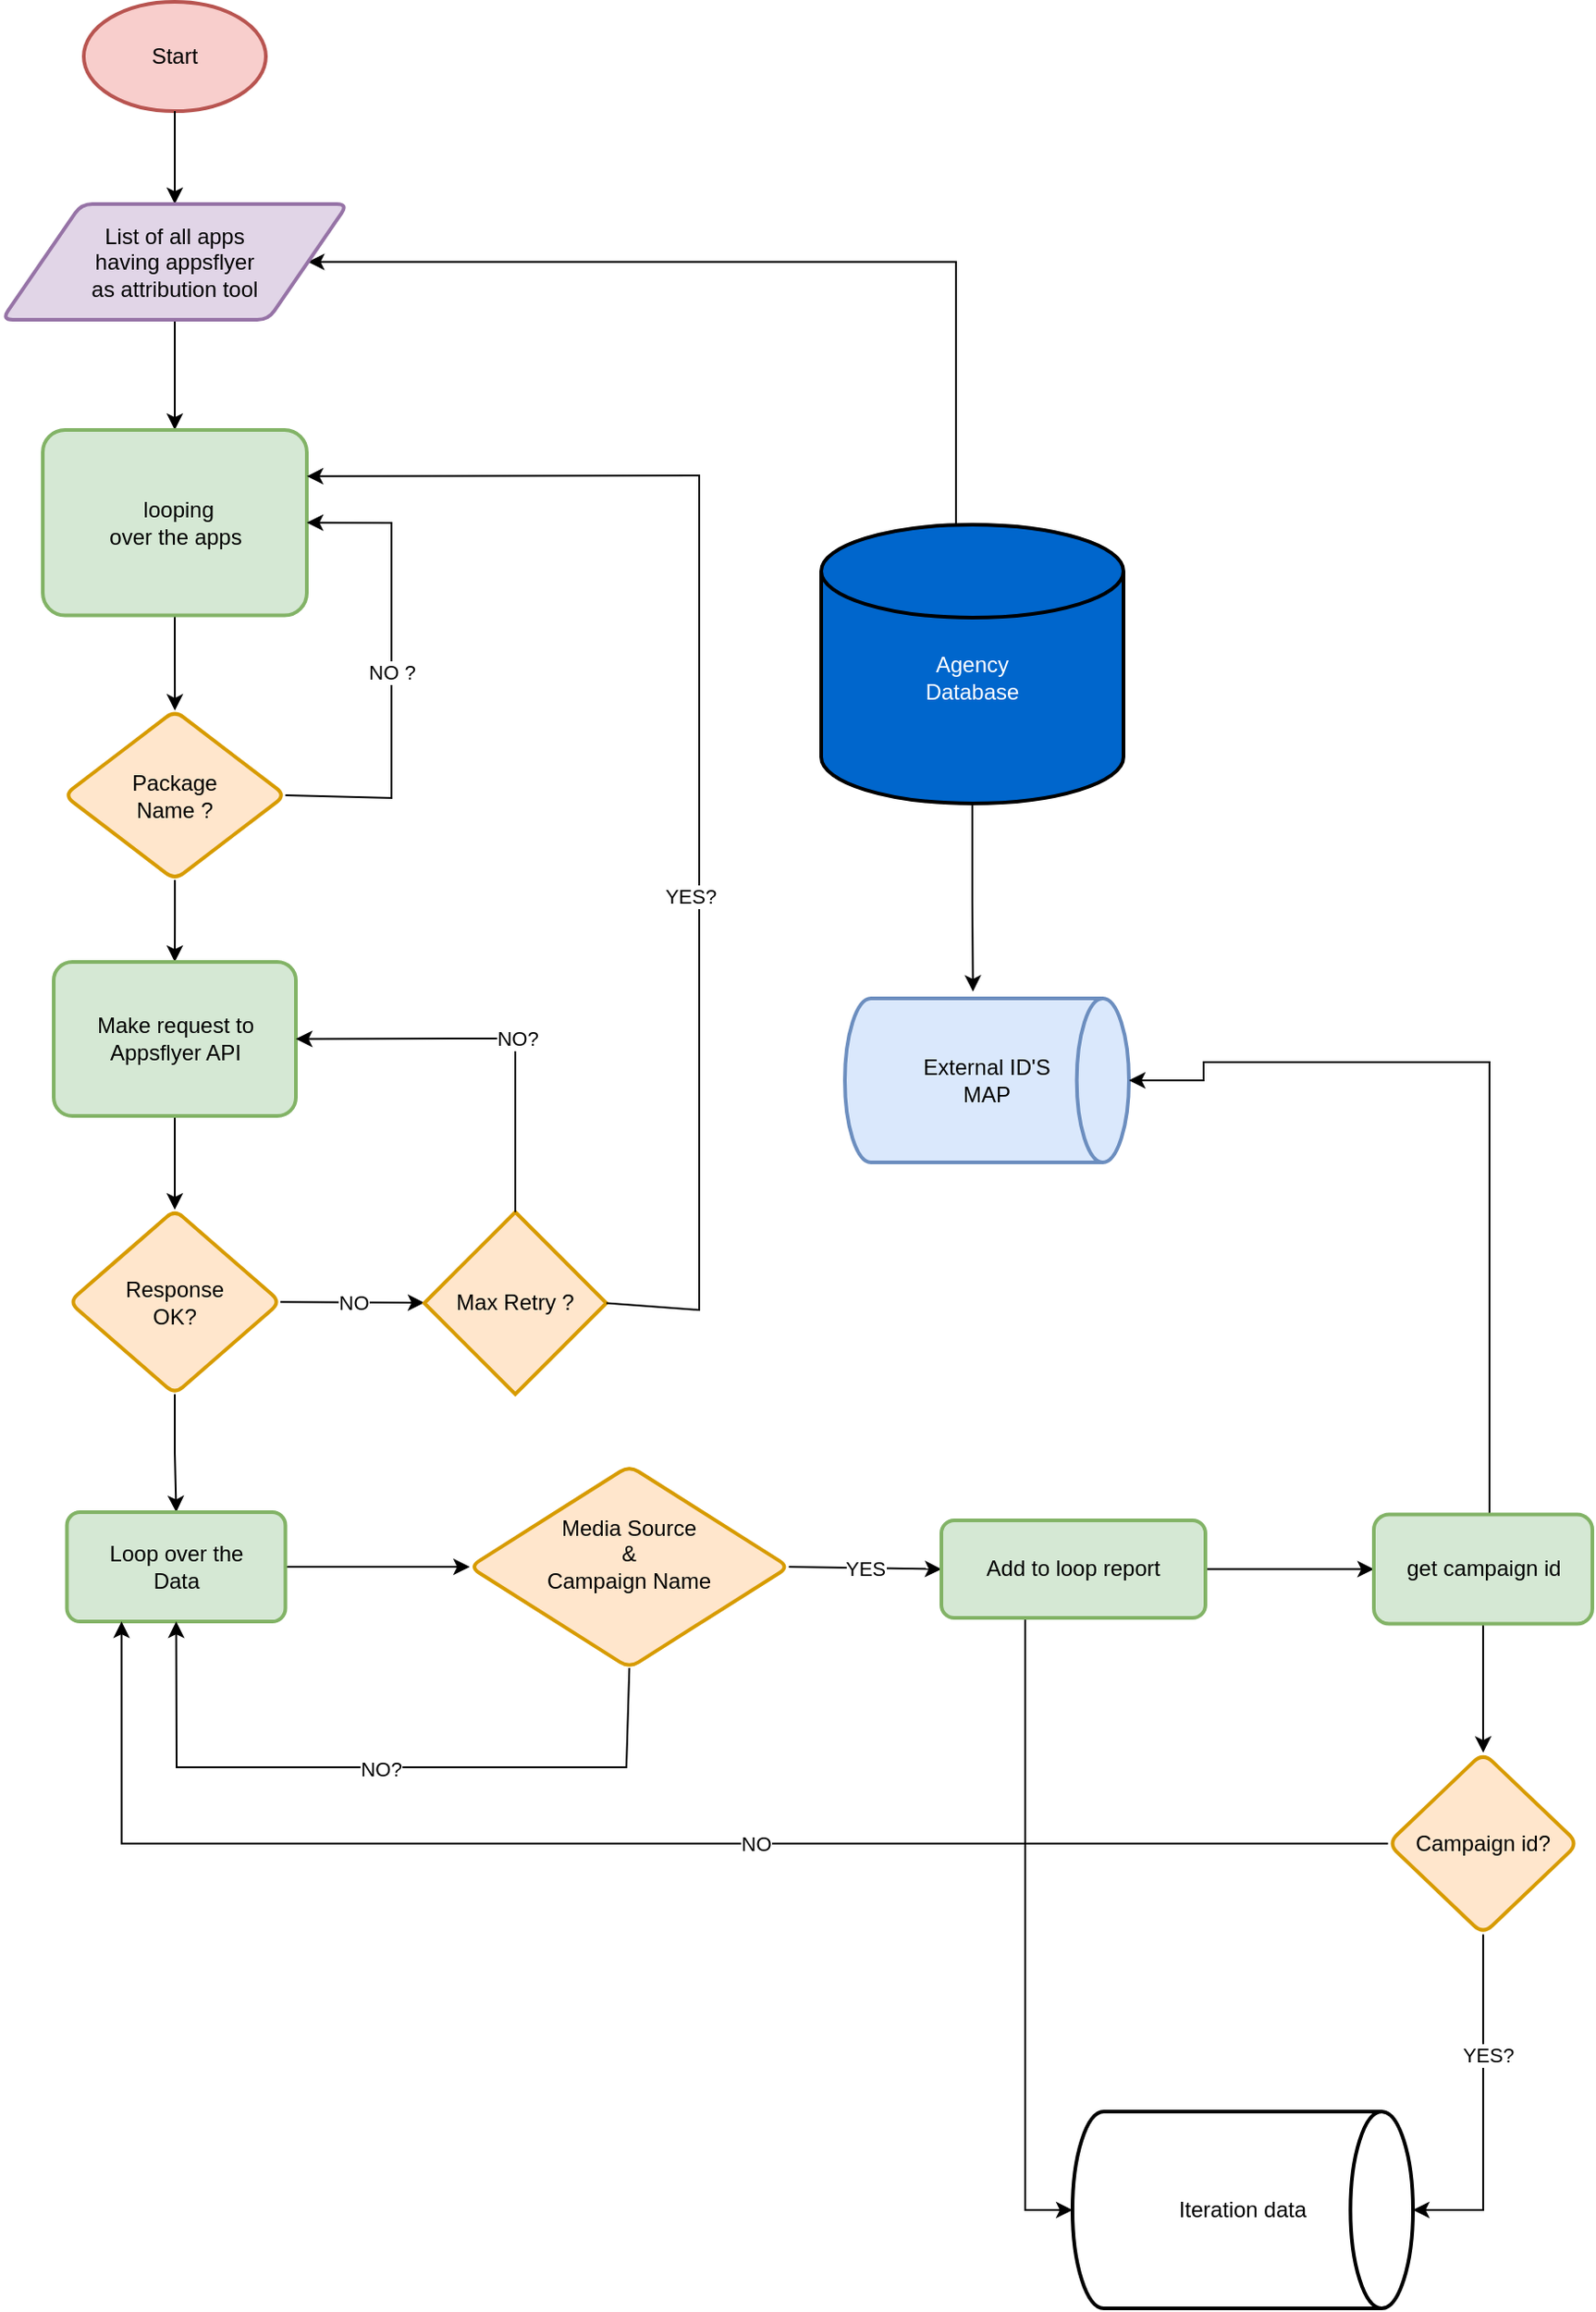 <mxfile version="21.6.6" type="github">
  <diagram id="C5RBs43oDa-KdzZeNtuy" name="Page-1">
    <mxGraphModel dx="2405" dy="1114" grid="0" gridSize="13" guides="1" tooltips="1" connect="1" arrows="1" fold="1" page="1" pageScale="1" pageWidth="827" pageHeight="1169" background="#ffffff" math="0" shadow="0">
      <root>
        <mxCell id="WIyWlLk6GJQsqaUBKTNV-0" />
        <mxCell id="WIyWlLk6GJQsqaUBKTNV-1" parent="WIyWlLk6GJQsqaUBKTNV-0" />
        <mxCell id="5cfgDj9ZJlleOXA8Xs8b-1" value="Start" style="strokeWidth=2;html=1;shape=mxgraph.flowchart.start_1;whiteSpace=wrap;fillColor=#f8cecc;strokeColor=#b85450;" vertex="1" parent="WIyWlLk6GJQsqaUBKTNV-1">
          <mxGeometry x="-467" y="49" width="100" height="60" as="geometry" />
        </mxCell>
        <mxCell id="5cfgDj9ZJlleOXA8Xs8b-2" value="" style="edgeStyle=none;orthogonalLoop=1;jettySize=auto;html=1;rounded=0;exitX=0.5;exitY=1;exitDx=0;exitDy=0;exitPerimeter=0;entryX=0.5;entryY=0;entryDx=0;entryDy=0;" edge="1" parent="WIyWlLk6GJQsqaUBKTNV-1" source="5cfgDj9ZJlleOXA8Xs8b-1" target="5cfgDj9ZJlleOXA8Xs8b-5">
          <mxGeometry width="100" relative="1" as="geometry">
            <mxPoint x="-720" y="130" as="sourcePoint" />
            <mxPoint x="-417" y="184" as="targetPoint" />
            <Array as="points" />
          </mxGeometry>
        </mxCell>
        <mxCell id="5cfgDj9ZJlleOXA8Xs8b-9" style="edgeStyle=orthogonalEdgeStyle;rounded=0;orthogonalLoop=1;jettySize=auto;html=1;entryX=1;entryY=0.5;entryDx=0;entryDy=0;exitX=0.452;exitY=0.331;exitDx=0;exitDy=0;exitPerimeter=0;" edge="1" parent="WIyWlLk6GJQsqaUBKTNV-1" source="5cfgDj9ZJlleOXA8Xs8b-3" target="5cfgDj9ZJlleOXA8Xs8b-5">
          <mxGeometry relative="1" as="geometry">
            <mxPoint x="12" y="583" as="sourcePoint" />
            <Array as="points">
              <mxPoint x="12" y="192" />
            </Array>
          </mxGeometry>
        </mxCell>
        <mxCell id="5cfgDj9ZJlleOXA8Xs8b-53" style="edgeStyle=orthogonalEdgeStyle;rounded=0;orthogonalLoop=1;jettySize=auto;html=1;entryX=0.451;entryY=-0.041;entryDx=0;entryDy=0;entryPerimeter=0;" edge="1" parent="WIyWlLk6GJQsqaUBKTNV-1" source="5cfgDj9ZJlleOXA8Xs8b-3" target="5cfgDj9ZJlleOXA8Xs8b-43">
          <mxGeometry relative="1" as="geometry" />
        </mxCell>
        <mxCell id="5cfgDj9ZJlleOXA8Xs8b-3" value="&lt;div&gt;&lt;font color=&quot;#ffffff&quot;&gt;&lt;br&gt;&lt;/font&gt;&lt;/div&gt;&lt;div&gt;&lt;font color=&quot;#ffffff&quot;&gt;Agency &lt;br&gt;&lt;/font&gt;&lt;/div&gt;&lt;div&gt;&lt;font color=&quot;#ffffff&quot;&gt;Database&lt;br&gt;&lt;/font&gt;&lt;/div&gt;" style="strokeWidth=2;html=1;shape=mxgraph.flowchart.database;whiteSpace=wrap;fillColor=#0066CC;" vertex="1" parent="WIyWlLk6GJQsqaUBKTNV-1">
          <mxGeometry x="-62" y="336" width="166" height="153" as="geometry" />
        </mxCell>
        <mxCell id="5cfgDj9ZJlleOXA8Xs8b-11" value="" style="edgeStyle=orthogonalEdgeStyle;rounded=0;orthogonalLoop=1;jettySize=auto;html=1;" edge="1" parent="WIyWlLk6GJQsqaUBKTNV-1" source="5cfgDj9ZJlleOXA8Xs8b-5" target="5cfgDj9ZJlleOXA8Xs8b-10">
          <mxGeometry relative="1" as="geometry" />
        </mxCell>
        <mxCell id="5cfgDj9ZJlleOXA8Xs8b-5" value="&lt;div&gt;List of all apps&lt;/div&gt;&lt;div&gt;having appsflyer&lt;/div&gt;&lt;div&gt;as attribution tool&lt;br&gt;&lt;/div&gt;" style="shape=parallelogram;html=1;strokeWidth=2;perimeter=parallelogramPerimeter;whiteSpace=wrap;rounded=1;arcSize=12;size=0.23;fillColor=#e1d5e7;strokeColor=#9673a6;" vertex="1" parent="WIyWlLk6GJQsqaUBKTNV-1">
          <mxGeometry x="-512" y="160" width="190" height="63.5" as="geometry" />
        </mxCell>
        <mxCell id="5cfgDj9ZJlleOXA8Xs8b-13" value="" style="edgeStyle=orthogonalEdgeStyle;rounded=0;orthogonalLoop=1;jettySize=auto;html=1;" edge="1" parent="WIyWlLk6GJQsqaUBKTNV-1" source="5cfgDj9ZJlleOXA8Xs8b-10" target="5cfgDj9ZJlleOXA8Xs8b-12">
          <mxGeometry relative="1" as="geometry" />
        </mxCell>
        <mxCell id="5cfgDj9ZJlleOXA8Xs8b-10" value="&lt;div&gt;&amp;nbsp;looping &lt;br&gt;&lt;/div&gt;&lt;div&gt;over the apps&lt;br&gt;&lt;/div&gt;" style="whiteSpace=wrap;html=1;strokeWidth=2;rounded=1;arcSize=12;fillColor=#d5e8d4;strokeColor=#82b366;" vertex="1" parent="WIyWlLk6GJQsqaUBKTNV-1">
          <mxGeometry x="-489.5" y="284" width="145" height="101.75" as="geometry" />
        </mxCell>
        <mxCell id="5cfgDj9ZJlleOXA8Xs8b-19" value="" style="edgeStyle=orthogonalEdgeStyle;rounded=0;orthogonalLoop=1;jettySize=auto;html=1;" edge="1" parent="WIyWlLk6GJQsqaUBKTNV-1" source="5cfgDj9ZJlleOXA8Xs8b-12" target="5cfgDj9ZJlleOXA8Xs8b-18">
          <mxGeometry relative="1" as="geometry" />
        </mxCell>
        <mxCell id="5cfgDj9ZJlleOXA8Xs8b-12" value="&lt;div&gt;Package &lt;br&gt;&lt;/div&gt;&lt;div&gt;Name ?&lt;br&gt;&lt;/div&gt;" style="rhombus;whiteSpace=wrap;html=1;strokeWidth=2;rounded=1;arcSize=12;fillColor=#ffe6cc;strokeColor=#d79b00;" vertex="1" parent="WIyWlLk6GJQsqaUBKTNV-1">
          <mxGeometry x="-477.75" y="438" width="121.5" height="93" as="geometry" />
        </mxCell>
        <mxCell id="5cfgDj9ZJlleOXA8Xs8b-15" value="" style="endArrow=classic;html=1;rounded=0;exitX=1;exitY=0.5;exitDx=0;exitDy=0;entryX=1;entryY=0.5;entryDx=0;entryDy=0;" edge="1" parent="WIyWlLk6GJQsqaUBKTNV-1" source="5cfgDj9ZJlleOXA8Xs8b-12" target="5cfgDj9ZJlleOXA8Xs8b-10">
          <mxGeometry relative="1" as="geometry">
            <mxPoint x="-357" y="637" as="sourcePoint" />
            <mxPoint x="-363" y="536" as="targetPoint" />
            <Array as="points">
              <mxPoint x="-298" y="486" />
              <mxPoint x="-298" y="335" />
            </Array>
          </mxGeometry>
        </mxCell>
        <mxCell id="5cfgDj9ZJlleOXA8Xs8b-16" value="NO ? " style="edgeLabel;resizable=0;html=1;align=center;verticalAlign=middle;" connectable="0" vertex="1" parent="5cfgDj9ZJlleOXA8Xs8b-15">
          <mxGeometry relative="1" as="geometry" />
        </mxCell>
        <mxCell id="5cfgDj9ZJlleOXA8Xs8b-21" value="" style="edgeStyle=orthogonalEdgeStyle;rounded=0;orthogonalLoop=1;jettySize=auto;html=1;" edge="1" parent="WIyWlLk6GJQsqaUBKTNV-1" source="5cfgDj9ZJlleOXA8Xs8b-18" target="5cfgDj9ZJlleOXA8Xs8b-20">
          <mxGeometry relative="1" as="geometry" />
        </mxCell>
        <mxCell id="5cfgDj9ZJlleOXA8Xs8b-18" value="&lt;div&gt;Make request to&lt;/div&gt;&lt;div&gt;Appsflyer API&lt;br&gt;&lt;/div&gt;" style="whiteSpace=wrap;html=1;fillColor=#d5e8d4;strokeColor=#82b366;strokeWidth=2;rounded=1;arcSize=12;" vertex="1" parent="WIyWlLk6GJQsqaUBKTNV-1">
          <mxGeometry x="-483.5" y="576" width="133" height="84.5" as="geometry" />
        </mxCell>
        <mxCell id="5cfgDj9ZJlleOXA8Xs8b-33" value="" style="edgeStyle=orthogonalEdgeStyle;rounded=0;orthogonalLoop=1;jettySize=auto;html=1;" edge="1" parent="WIyWlLk6GJQsqaUBKTNV-1" source="5cfgDj9ZJlleOXA8Xs8b-20" target="5cfgDj9ZJlleOXA8Xs8b-32">
          <mxGeometry relative="1" as="geometry" />
        </mxCell>
        <mxCell id="5cfgDj9ZJlleOXA8Xs8b-20" value="&lt;div&gt;Response&lt;/div&gt;&lt;div&gt;OK?&lt;br&gt;&lt;/div&gt;" style="rhombus;whiteSpace=wrap;html=1;fillColor=#ffe6cc;strokeColor=#d79b00;strokeWidth=2;rounded=1;arcSize=12;" vertex="1" parent="WIyWlLk6GJQsqaUBKTNV-1">
          <mxGeometry x="-475" y="712" width="116" height="101.25" as="geometry" />
        </mxCell>
        <mxCell id="5cfgDj9ZJlleOXA8Xs8b-22" value="" style="endArrow=classic;html=1;rounded=0;exitX=1;exitY=0.5;exitDx=0;exitDy=0;" edge="1" parent="WIyWlLk6GJQsqaUBKTNV-1" source="5cfgDj9ZJlleOXA8Xs8b-20" target="5cfgDj9ZJlleOXA8Xs8b-25">
          <mxGeometry relative="1" as="geometry">
            <mxPoint x="-361" y="763" as="sourcePoint" />
            <mxPoint x="-272" y="763" as="targetPoint" />
          </mxGeometry>
        </mxCell>
        <mxCell id="5cfgDj9ZJlleOXA8Xs8b-23" value="NO" style="edgeLabel;resizable=0;html=1;align=center;verticalAlign=middle;" connectable="0" vertex="1" parent="5cfgDj9ZJlleOXA8Xs8b-22">
          <mxGeometry relative="1" as="geometry" />
        </mxCell>
        <mxCell id="5cfgDj9ZJlleOXA8Xs8b-25" value="Max Retry ?" style="strokeWidth=2;html=1;shape=mxgraph.flowchart.decision;whiteSpace=wrap;fillColor=#ffe6cc;strokeColor=#d79b00;" vertex="1" parent="WIyWlLk6GJQsqaUBKTNV-1">
          <mxGeometry x="-280" y="713.25" width="100" height="100" as="geometry" />
        </mxCell>
        <mxCell id="5cfgDj9ZJlleOXA8Xs8b-26" value="" style="endArrow=classic;html=1;rounded=0;entryX=1;entryY=0.5;entryDx=0;entryDy=0;exitX=0.5;exitY=0;exitDx=0;exitDy=0;exitPerimeter=0;" edge="1" parent="WIyWlLk6GJQsqaUBKTNV-1" source="5cfgDj9ZJlleOXA8Xs8b-25" target="5cfgDj9ZJlleOXA8Xs8b-18">
          <mxGeometry relative="1" as="geometry">
            <mxPoint x="-236" y="710" as="sourcePoint" />
            <mxPoint x="-236" y="615" as="targetPoint" />
            <Array as="points">
              <mxPoint x="-230" y="618" />
            </Array>
          </mxGeometry>
        </mxCell>
        <mxCell id="5cfgDj9ZJlleOXA8Xs8b-27" value="NO?" style="edgeLabel;resizable=0;html=1;align=center;verticalAlign=middle;" connectable="0" vertex="1" parent="5cfgDj9ZJlleOXA8Xs8b-26">
          <mxGeometry relative="1" as="geometry">
            <mxPoint x="13" as="offset" />
          </mxGeometry>
        </mxCell>
        <mxCell id="5cfgDj9ZJlleOXA8Xs8b-30" value="" style="endArrow=classic;html=1;rounded=0;entryX=1;entryY=0.25;entryDx=0;entryDy=0;exitX=1;exitY=0.5;exitDx=0;exitDy=0;exitPerimeter=0;" edge="1" parent="WIyWlLk6GJQsqaUBKTNV-1" source="5cfgDj9ZJlleOXA8Xs8b-25" target="5cfgDj9ZJlleOXA8Xs8b-10">
          <mxGeometry relative="1" as="geometry">
            <mxPoint x="-180" y="763.25" as="sourcePoint" />
            <mxPoint x="-114" y="308" as="targetPoint" />
            <Array as="points">
              <mxPoint x="-129" y="767" />
              <mxPoint x="-129" y="309" />
            </Array>
          </mxGeometry>
        </mxCell>
        <mxCell id="5cfgDj9ZJlleOXA8Xs8b-31" value="YES?" style="edgeLabel;resizable=0;html=1;align=center;verticalAlign=middle;" connectable="0" vertex="1" parent="5cfgDj9ZJlleOXA8Xs8b-30">
          <mxGeometry relative="1" as="geometry">
            <mxPoint x="-5" y="84" as="offset" />
          </mxGeometry>
        </mxCell>
        <mxCell id="5cfgDj9ZJlleOXA8Xs8b-35" value="" style="edgeStyle=orthogonalEdgeStyle;rounded=0;orthogonalLoop=1;jettySize=auto;html=1;" edge="1" parent="WIyWlLk6GJQsqaUBKTNV-1" source="5cfgDj9ZJlleOXA8Xs8b-32" target="5cfgDj9ZJlleOXA8Xs8b-34">
          <mxGeometry relative="1" as="geometry" />
        </mxCell>
        <mxCell id="5cfgDj9ZJlleOXA8Xs8b-32" value="&lt;div&gt;Loop over the&lt;/div&gt;&lt;div&gt;Data &lt;br&gt;&lt;/div&gt;" style="whiteSpace=wrap;html=1;fillColor=#d5e8d4;strokeColor=#82b366;strokeWidth=2;rounded=1;arcSize=12;" vertex="1" parent="WIyWlLk6GJQsqaUBKTNV-1">
          <mxGeometry x="-476.25" y="878.005" width="120" height="60" as="geometry" />
        </mxCell>
        <mxCell id="5cfgDj9ZJlleOXA8Xs8b-34" value="&lt;div&gt;Media Source&lt;/div&gt;&lt;div&gt;&amp;amp; &lt;br&gt;&lt;/div&gt;&lt;div&gt;Campaign Name&lt;br&gt;&lt;/div&gt;&lt;div&gt;&lt;br&gt;&lt;/div&gt;" style="rhombus;whiteSpace=wrap;html=1;fillColor=#ffe6cc;strokeColor=#d79b00;strokeWidth=2;rounded=1;arcSize=12;" vertex="1" parent="WIyWlLk6GJQsqaUBKTNV-1">
          <mxGeometry x="-255" y="852.51" width="175.25" height="111" as="geometry" />
        </mxCell>
        <mxCell id="5cfgDj9ZJlleOXA8Xs8b-38" value="" style="endArrow=classic;html=1;rounded=0;exitX=1;exitY=0.5;exitDx=0;exitDy=0;entryX=0;entryY=0.5;entryDx=0;entryDy=0;" edge="1" parent="WIyWlLk6GJQsqaUBKTNV-1" source="5cfgDj9ZJlleOXA8Xs8b-34" target="5cfgDj9ZJlleOXA8Xs8b-48">
          <mxGeometry relative="1" as="geometry">
            <mxPoint x="-124" y="907.34" as="sourcePoint" />
            <mxPoint x="-6" y="911" as="targetPoint" />
          </mxGeometry>
        </mxCell>
        <mxCell id="5cfgDj9ZJlleOXA8Xs8b-39" value="YES" style="edgeLabel;resizable=0;html=1;align=center;verticalAlign=middle;" connectable="0" vertex="1" parent="5cfgDj9ZJlleOXA8Xs8b-38">
          <mxGeometry relative="1" as="geometry" />
        </mxCell>
        <mxCell id="5cfgDj9ZJlleOXA8Xs8b-40" value="" style="endArrow=classic;html=1;rounded=0;exitX=0.5;exitY=1;exitDx=0;exitDy=0;entryX=0.5;entryY=1;entryDx=0;entryDy=0;" edge="1" parent="WIyWlLk6GJQsqaUBKTNV-1" source="5cfgDj9ZJlleOXA8Xs8b-34" target="5cfgDj9ZJlleOXA8Xs8b-32">
          <mxGeometry relative="1" as="geometry">
            <mxPoint x="-118" y="923" as="sourcePoint" />
            <mxPoint x="-12" y="928" as="targetPoint" />
            <Array as="points">
              <mxPoint x="-169" y="1018" />
              <mxPoint x="-416" y="1018" />
            </Array>
          </mxGeometry>
        </mxCell>
        <mxCell id="5cfgDj9ZJlleOXA8Xs8b-41" value="NO?" style="edgeLabel;resizable=0;html=1;align=center;verticalAlign=middle;" connectable="0" vertex="1" parent="5cfgDj9ZJlleOXA8Xs8b-40">
          <mxGeometry relative="1" as="geometry">
            <mxPoint x="1" y="1" as="offset" />
          </mxGeometry>
        </mxCell>
        <mxCell id="5cfgDj9ZJlleOXA8Xs8b-43" value="&lt;div&gt;External ID&#39;S &lt;br&gt;&lt;/div&gt;&lt;div&gt;MAP&lt;br&gt;&lt;/div&gt;" style="strokeWidth=2;html=1;shape=mxgraph.flowchart.direct_data;whiteSpace=wrap;fillColor=#dae8fc;strokeColor=#6c8ebf;" vertex="1" parent="WIyWlLk6GJQsqaUBKTNV-1">
          <mxGeometry x="-49" y="596" width="156" height="90" as="geometry" />
        </mxCell>
        <mxCell id="5cfgDj9ZJlleOXA8Xs8b-44" value="Iteration data" style="strokeWidth=2;html=1;shape=mxgraph.flowchart.direct_data;whiteSpace=wrap;" vertex="1" parent="WIyWlLk6GJQsqaUBKTNV-1">
          <mxGeometry x="76" y="1207" width="187" height="108" as="geometry" />
        </mxCell>
        <mxCell id="5cfgDj9ZJlleOXA8Xs8b-49" style="edgeStyle=orthogonalEdgeStyle;rounded=0;orthogonalLoop=1;jettySize=auto;html=1;" edge="1" parent="WIyWlLk6GJQsqaUBKTNV-1" source="5cfgDj9ZJlleOXA8Xs8b-48" target="5cfgDj9ZJlleOXA8Xs8b-44">
          <mxGeometry relative="1" as="geometry">
            <Array as="points">
              <mxPoint x="50" y="1261" />
            </Array>
          </mxGeometry>
        </mxCell>
        <mxCell id="5cfgDj9ZJlleOXA8Xs8b-51" value="" style="edgeStyle=orthogonalEdgeStyle;rounded=0;orthogonalLoop=1;jettySize=auto;html=1;" edge="1" parent="WIyWlLk6GJQsqaUBKTNV-1" source="5cfgDj9ZJlleOXA8Xs8b-48" target="5cfgDj9ZJlleOXA8Xs8b-50">
          <mxGeometry relative="1" as="geometry" />
        </mxCell>
        <mxCell id="5cfgDj9ZJlleOXA8Xs8b-48" value="Add to loop report" style="rounded=1;whiteSpace=wrap;html=1;absoluteArcSize=1;arcSize=14;strokeWidth=2;fillColor=#d5e8d4;strokeColor=#82b366;" vertex="1" parent="WIyWlLk6GJQsqaUBKTNV-1">
          <mxGeometry x="4" y="882.51" width="145" height="53.49" as="geometry" />
        </mxCell>
        <mxCell id="5cfgDj9ZJlleOXA8Xs8b-52" style="edgeStyle=orthogonalEdgeStyle;rounded=0;orthogonalLoop=1;jettySize=auto;html=1;entryX=1;entryY=0.5;entryDx=0;entryDy=0;entryPerimeter=0;" edge="1" parent="WIyWlLk6GJQsqaUBKTNV-1" source="5cfgDj9ZJlleOXA8Xs8b-50" target="5cfgDj9ZJlleOXA8Xs8b-43">
          <mxGeometry relative="1" as="geometry">
            <Array as="points">
              <mxPoint x="305" y="631" />
              <mxPoint x="148" y="631" />
              <mxPoint x="148" y="641" />
            </Array>
          </mxGeometry>
        </mxCell>
        <mxCell id="5cfgDj9ZJlleOXA8Xs8b-58" value="" style="edgeStyle=orthogonalEdgeStyle;rounded=0;orthogonalLoop=1;jettySize=auto;html=1;" edge="1" parent="WIyWlLk6GJQsqaUBKTNV-1" source="5cfgDj9ZJlleOXA8Xs8b-50" target="5cfgDj9ZJlleOXA8Xs8b-57">
          <mxGeometry relative="1" as="geometry" />
        </mxCell>
        <mxCell id="5cfgDj9ZJlleOXA8Xs8b-50" value="get campaign id" style="whiteSpace=wrap;html=1;rounded=1;arcSize=14;strokeWidth=2;fillColor=#d5e8d4;strokeColor=#82b366;" vertex="1" parent="WIyWlLk6GJQsqaUBKTNV-1">
          <mxGeometry x="241.5" y="879.255" width="120" height="60" as="geometry" />
        </mxCell>
        <mxCell id="5cfgDj9ZJlleOXA8Xs8b-59" style="edgeStyle=orthogonalEdgeStyle;rounded=0;orthogonalLoop=1;jettySize=auto;html=1;entryX=1;entryY=0.5;entryDx=0;entryDy=0;entryPerimeter=0;" edge="1" parent="WIyWlLk6GJQsqaUBKTNV-1" source="5cfgDj9ZJlleOXA8Xs8b-57" target="5cfgDj9ZJlleOXA8Xs8b-44">
          <mxGeometry relative="1" as="geometry" />
        </mxCell>
        <mxCell id="5cfgDj9ZJlleOXA8Xs8b-60" value="YES?" style="edgeLabel;html=1;align=center;verticalAlign=middle;resizable=0;points=[];" vertex="1" connectable="0" parent="5cfgDj9ZJlleOXA8Xs8b-59">
          <mxGeometry x="-0.298" y="2" relative="1" as="geometry">
            <mxPoint as="offset" />
          </mxGeometry>
        </mxCell>
        <mxCell id="5cfgDj9ZJlleOXA8Xs8b-61" style="edgeStyle=orthogonalEdgeStyle;rounded=0;orthogonalLoop=1;jettySize=auto;html=1;entryX=0.25;entryY=1;entryDx=0;entryDy=0;" edge="1" parent="WIyWlLk6GJQsqaUBKTNV-1" source="5cfgDj9ZJlleOXA8Xs8b-57" target="5cfgDj9ZJlleOXA8Xs8b-32">
          <mxGeometry relative="1" as="geometry" />
        </mxCell>
        <mxCell id="5cfgDj9ZJlleOXA8Xs8b-62" value="NO" style="edgeLabel;html=1;align=center;verticalAlign=middle;resizable=0;points=[];" vertex="1" connectable="0" parent="5cfgDj9ZJlleOXA8Xs8b-61">
          <mxGeometry x="-0.148" y="-5" relative="1" as="geometry">
            <mxPoint y="5" as="offset" />
          </mxGeometry>
        </mxCell>
        <mxCell id="5cfgDj9ZJlleOXA8Xs8b-57" value="Campaign id?" style="rhombus;whiteSpace=wrap;html=1;rounded=1;arcSize=14;strokeWidth=2;fillColor=#ffe6cc;strokeColor=#d79b00;" vertex="1" parent="WIyWlLk6GJQsqaUBKTNV-1">
          <mxGeometry x="249.25" y="1010" width="104.5" height="99.74" as="geometry" />
        </mxCell>
      </root>
    </mxGraphModel>
  </diagram>
</mxfile>
